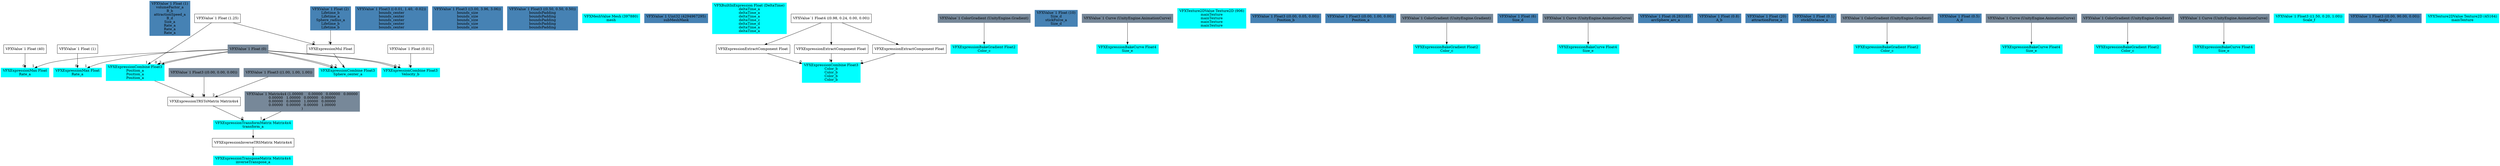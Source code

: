 digraph G {
node0 [shape="box" color="steelblue" style="filled" label="VFXValue`1 Float (1)
volumeFactor_a
B_b
attractionSpeed_a
B_d
Size_a
Rate_a
Rate_a
Rate_a"]
node1 [shape="box" color="cyan" style="filled" label="VFXExpressionMax Float
Rate_a"]
node2 [shape="box" label="VFXValue`1 Float (40)"]
node3 [shape="box" color="lightslategray" style="filled" label="VFXValue`1 Float (0)"]
node4 [shape="box" color="cyan" style="filled" label="VFXExpressionMax Float
Rate_a"]
node5 [shape="box" label="VFXValue`1 Float (1)"]
node6 [shape="box" color="steelblue" style="filled" label="VFXValue`1 Float3 ((-0.01, 1.40, -0.02))
bounds_center
bounds_center
bounds_center
bounds_center
bounds_center"]
node7 [shape="box" color="steelblue" style="filled" label="VFXValue`1 Float3 ((3.00, 3.96, 3.06))
bounds_size
bounds_size
bounds_size
bounds_size
bounds_size"]
node8 [shape="box" color="steelblue" style="filled" label="VFXValue`1 Float3 ((0.50, 0.50, 0.50))
boundsPadding
boundsPadding
boundsPadding
boundsPadding
boundsPadding"]
node9 [shape="box" color="cyan" style="filled" label="VFXMeshValue Mesh (397880)
mesh"]
node10 [shape="box" color="steelblue" style="filled" label="VFXValue`1 Uint32 (4294967295)
subMeshMask"]
node11 [shape="box" color="cyan" style="filled" label="VFXExpressionCombine Float3
Position_a
Position_a
Position_a"]
node12 [shape="box" label="VFXValue`1 Float (1.25)"]
node13 [shape="box" color="steelblue" style="filled" label="VFXValue`1 Float (2)
Lifetime_b
Lifetime_a
Sphere_radius_a
Lifetime_b
Lifetime_b"]
node14 [shape="box" color="cyan" style="filled" label="VFXBuiltInExpression Float (DeltaTime)
deltaTime_a
deltaTime_a
deltaTime_a
deltaTime_c
deltaTime_d
deltaTime_a
deltaTime_a"]
node15 [shape="box" color="cyan" style="filled" label="VFXExpressionCombine Float3
Color_b
Color_b
Color_b
Color_b"]
node16 [shape="box" label="VFXExpressionExtractComponent Float"]
node17 [shape="box" label="VFXValue`1 Float4 ((0.98, 0.24, 0.00, 0.00))"]
node18 [shape="box" label="VFXExpressionExtractComponent Float"]
node19 [shape="box" label="VFXExpressionExtractComponent Float"]
node20 [shape="box" color="cyan" style="filled" label="VFXExpressionBakeGradient Float2
Color_c"]
node21 [shape="box" color="lightslategray" style="filled" label="VFXValue`1 ColorGradient (UnityEngine.Gradient)"]
node22 [shape="box" color="steelblue" style="filled" label="VFXValue`1 Float (10)
Size_d
stickForce_a
Size_d"]
node23 [shape="box" color="cyan" style="filled" label="VFXExpressionBakeCurve Float4
Size_e"]
node24 [shape="box" color="lightslategray" style="filled" label="VFXValue`1 Curve (UnityEngine.AnimationCurve)"]
node25 [shape="box" color="cyan" style="filled" label="VFXTexture2DValue Texture2D (906)
mainTexture
mainTexture
mainTexture
mainTexture"]
node26 [shape="box" color="steelblue" style="filled" label="VFXValue`1 Float3 ((0.00, 0.05, 0.00))
Position_b"]
node27 [shape="box" color="steelblue" style="filled" label="VFXValue`1 Float3 ((0.00, 1.00, 0.00))
Position_a"]
node28 [shape="box" color="cyan" style="filled" label="VFXExpressionBakeGradient Float2
Color_c"]
node29 [shape="box" color="lightslategray" style="filled" label="VFXValue`1 ColorGradient (UnityEngine.Gradient)"]
node30 [shape="box" color="steelblue" style="filled" label="VFXValue`1 Float (6)
Size_d"]
node31 [shape="box" color="cyan" style="filled" label="VFXExpressionBakeCurve Float4
Size_e"]
node32 [shape="box" color="lightslategray" style="filled" label="VFXValue`1 Curve (UnityEngine.AnimationCurve)"]
node33 [shape="box" color="steelblue" style="filled" label="VFXValue`1 Float (6.283185)
arcSphere_arc_a"]
node34 [shape="box" color="cyan" style="filled" label="VFXExpressionTransformMatrix Matrix4x4
transform_a"]
node35 [shape="box" label="VFXExpressionTRSToMatrix Matrix4x4"]
node36 [shape="box" color="lightslategray" style="filled" label="VFXValue`1 Float3 ((0.00, 0.00, 0.00))"]
node37 [shape="box" color="lightslategray" style="filled" label="VFXValue`1 Float3 ((1.00, 1.00, 1.00))"]
node38 [shape="box" color="lightslategray" style="filled" label="VFXValue`1 Matrix4x4 (1.00000	0.00000	0.00000	0.00000
0.00000	1.00000	0.00000	0.00000
0.00000	0.00000	1.00000	0.00000
0.00000	0.00000	0.00000	1.00000
)"]
node39 [shape="box" color="cyan" style="filled" label="VFXExpressionTransposeMatrix Matrix4x4
inverseTranspose_a"]
node40 [shape="box" label="VFXExpressionInverseTRSMatrix Matrix4x4"]
node41 [shape="box" color="steelblue" style="filled" label="VFXValue`1 Float (0.8)
A_b"]
node42 [shape="box" color="cyan" style="filled" label="VFXExpressionCombine Float3
Sphere_center_a"]
node43 [shape="box" label="VFXExpressionMul Float"]
node44 [shape="box" color="steelblue" style="filled" label="VFXValue`1 Float (20)
attractionForce_a"]
node45 [shape="box" color="steelblue" style="filled" label="VFXValue`1 Float (0.1)
stickDistance_a"]
node46 [shape="box" color="cyan" style="filled" label="VFXExpressionCombine Float3
Velocity_b"]
node47 [shape="box" label="VFXValue`1 Float (0.01)"]
node48 [shape="box" color="cyan" style="filled" label="VFXExpressionBakeGradient Float2
Color_c"]
node49 [shape="box" color="lightslategray" style="filled" label="VFXValue`1 ColorGradient (UnityEngine.Gradient)"]
node50 [shape="box" color="steelblue" style="filled" label="VFXValue`1 Float (0.5)
A_d"]
node51 [shape="box" color="cyan" style="filled" label="VFXExpressionBakeCurve Float4
Size_e"]
node52 [shape="box" color="lightslategray" style="filled" label="VFXValue`1 Curve (UnityEngine.AnimationCurve)"]
node53 [shape="box" color="cyan" style="filled" label="VFXExpressionBakeGradient Float2
Color_c"]
node54 [shape="box" color="lightslategray" style="filled" label="VFXValue`1 ColorGradient (UnityEngine.Gradient)"]
node55 [shape="box" color="cyan" style="filled" label="VFXExpressionBakeCurve Float4
Size_e"]
node56 [shape="box" color="lightslategray" style="filled" label="VFXValue`1 Curve (UnityEngine.AnimationCurve)"]
node57 [shape="box" color="cyan" style="filled" label="VFXValue`1 Float3 ((1.50, 0.20, 1.00))
Scale_f"]
node58 [shape="box" color="steelblue" style="filled" label="VFXValue`1 Float3 ((0.00, 90.00, 0.00))
Angle_c"]
node59 [shape="box" color="cyan" style="filled" label="VFXTexture2DValue Texture2D (45164)
mainTexture"]
node2 -> node1 [headlabel="0"]
node3 -> node1 [headlabel="1"]
node5 -> node4 [headlabel="0"]
node3 -> node4 [headlabel="1"]
node3 -> node11 [headlabel="0"]
node12 -> node11 [headlabel="1"]
node3 -> node11 [headlabel="2"]
node16 -> node15 [headlabel="0"]
node18 -> node15 [headlabel="1"]
node19 -> node15 [headlabel="2"]
node17 -> node16 
node17 -> node18 
node17 -> node19 
node21 -> node20 
node24 -> node23 
node29 -> node28 
node32 -> node31 
node35 -> node34 [headlabel="0"]
node38 -> node34 [headlabel="1"]
node11 -> node35 [headlabel="0"]
node36 -> node35 [headlabel="1"]
node37 -> node35 [headlabel="2"]
node40 -> node39 
node34 -> node40 
node3 -> node42 [headlabel="0"]
node43 -> node42 [headlabel="1"]
node3 -> node42 [headlabel="2"]
node12 -> node43 [headlabel="0"]
node13 -> node43 [headlabel="1"]
node3 -> node46 [headlabel="0"]
node47 -> node46 [headlabel="1"]
node3 -> node46 [headlabel="2"]
node49 -> node48 
node52 -> node51 
node54 -> node53 
node56 -> node55 
}
